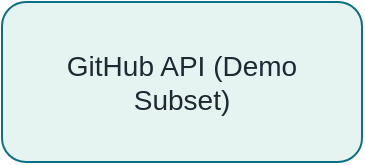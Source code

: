 <?xml version="1.0" encoding="UTF-8"?>
<mxfile version="21.7.9" type="device">
  <diagram id="catalog-graph" name="OSSP-AGI Protocol Catalog">
    <mxGraphModel dx="1024" dy="768" grid="1" gridSize="10" guides="1" tooltips="1" connect="1" arrows="1" fold="1" page="1" pageScale="1" pageWidth="1100" pageHeight="850" math="0" shadow="0">
      <root>
        <mxCell id="0"/>
        <mxCell id="1" parent="0"/>
        <mxCell id="206eb2b73411e6c9" value="GitHub API (Demo Subset)" style="shape=rectangle;perimeter=rectanglePerimeter;rounded=1;html=1;whiteSpace=wrap;fontColor=#1F2933;fontSize=14;strokeColor=#0B7285;fillColor=#E6F4F1;align=center;verticalAlign=middle;spacing=12" vertex="1" parent="1">
          <mxGeometry x="40" y="40" width="180" height="80" as="geometry"/>
        </mxCell>
      </root>
    </mxGraphModel>
  </diagram>
</mxfile>